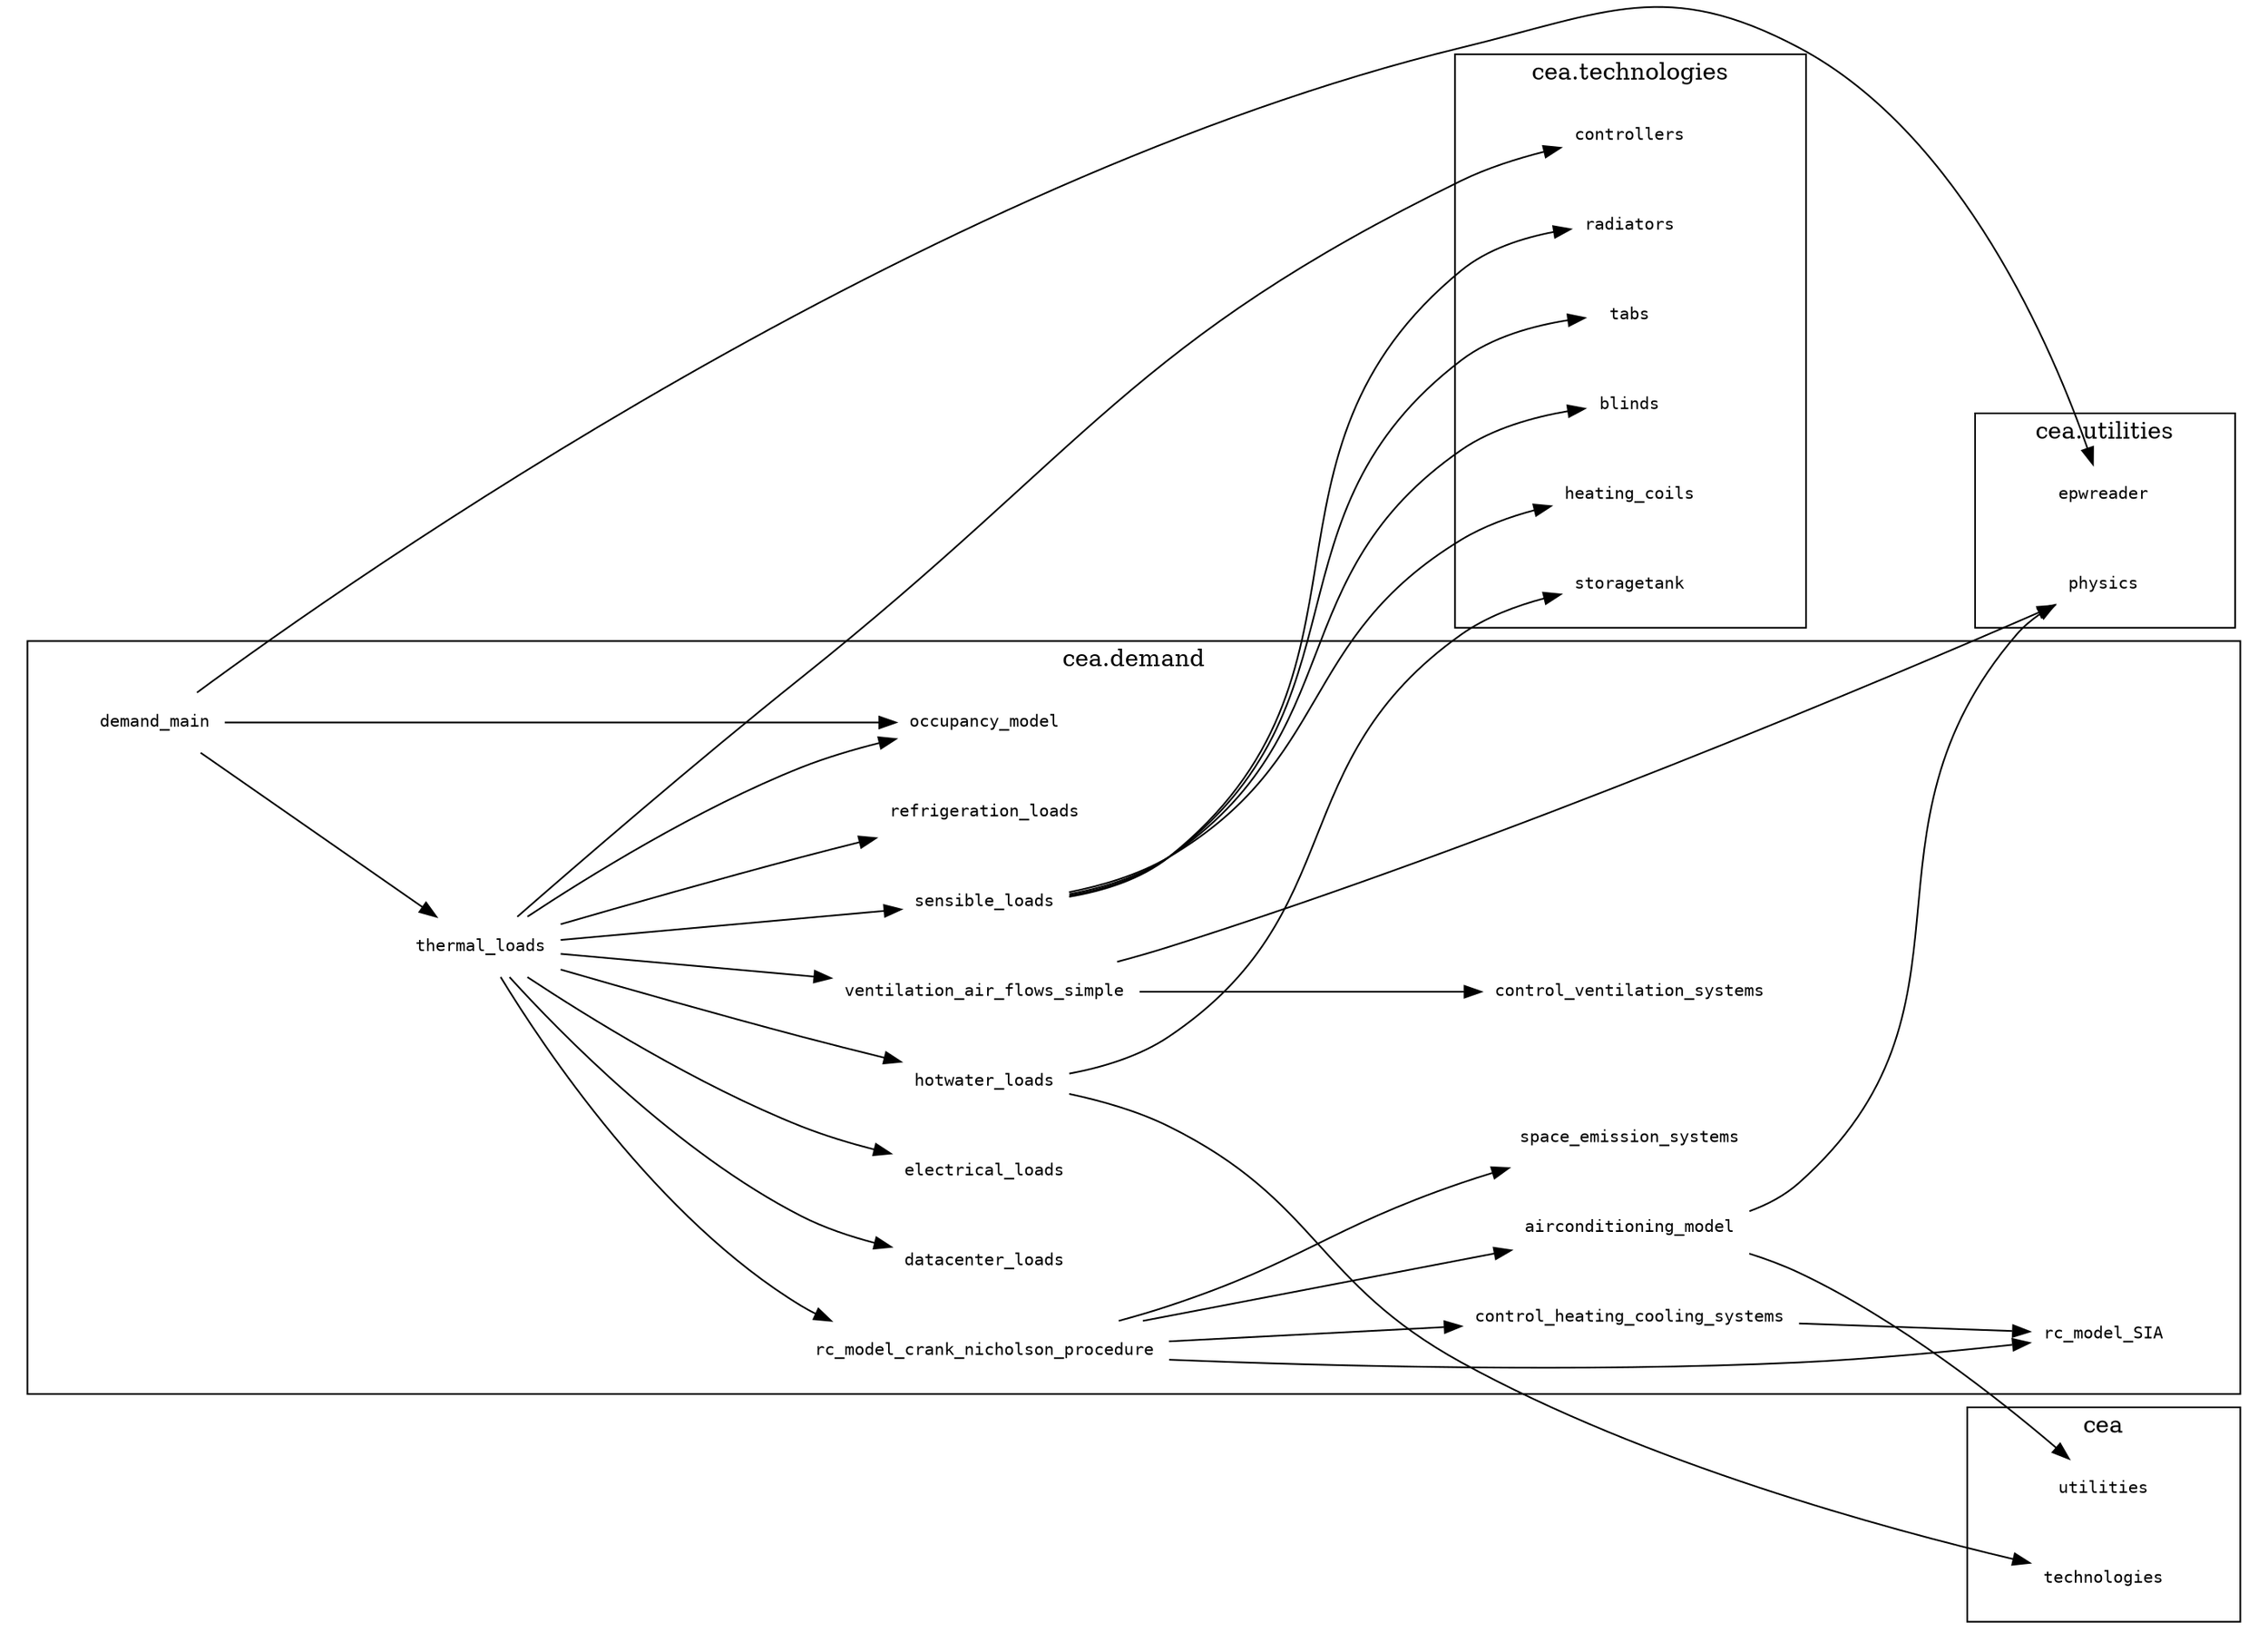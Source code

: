 digraph demand_function_graph {
  rankdir=LR;
  ratio=0.7072135785007072;
  edge[weight=1.2];
  node [shape=plaintext, ranksep=0.7, nodesep=0.7, fontsize=10, fontname=monospace, color=none];
  subgraph "cluster_cea.demand" {
    "thermal_loads";
    "control_ventilation_systems";
    "ventilation_air_flows_simple";
    "hotwater_loads";
    "refrigeration_loads";
    "occupancy_model";
    "datacenter_loads";
    "electrical_loads";
    "sensible_loads";
    "airconditioning_model";
    "rc_model_crank_nicholson_procedure";
    "control_heating_cooling_systems";
    "space_emission_systems";
    "rc_model_SIA";
    "demand_main";
    label="cea.demand";
  }
  subgraph "cluster_cea.utilities" {
    "physics";
    "epwreader";
    label="cea.utilities";
  }
  subgraph "cluster_cea" {
    "utilities";
    "technologies";
    label="cea";
  }
  subgraph "cluster_cea.technologies" {
    "controllers";
    "blinds";
    "storagetank";
    "heating_coils";
    "radiators";
    "tabs";
    label="cea.technologies";
  }
  "thermal_loads" -> "hotwater_loads";
  "thermal_loads" -> "rc_model_crank_nicholson_procedure";
  "thermal_loads" -> "controllers";
  "ventilation_air_flows_simple" -> "control_ventilation_systems";
  "thermal_loads" -> "datacenter_loads";
  "sensible_loads" -> "heating_coils";
  "sensible_loads" -> "radiators";
  "rc_model_crank_nicholson_procedure" -> "control_heating_cooling_systems";
  "airconditioning_model" -> "utilities";
  "sensible_loads" -> "blinds";
  "thermal_loads" -> "refrigeration_loads";
  "rc_model_crank_nicholson_procedure" -> "space_emission_systems";
  "hotwater_loads" -> "storagetank";
  "ventilation_air_flows_simple" -> "physics";
  "rc_model_crank_nicholson_procedure" -> "airconditioning_model";
  "control_heating_cooling_systems" -> "rc_model_SIA";
  "demand_main" -> "occupancy_model";
  "thermal_loads" -> "occupancy_model";
  "thermal_loads" -> "electrical_loads";
  "airconditioning_model" -> "physics";
  "thermal_loads" -> "sensible_loads";
  "demand_main" -> "thermal_loads";
  "thermal_loads" -> "ventilation_air_flows_simple";
  "hotwater_loads" -> "technologies";
  "demand_main" -> "epwreader";
  "sensible_loads" -> "tabs";
  "rc_model_crank_nicholson_procedure" -> "rc_model_SIA";
}
